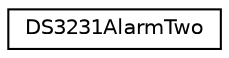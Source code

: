digraph "Graphical Class Hierarchy"
{
 // LATEX_PDF_SIZE
  edge [fontname="Helvetica",fontsize="10",labelfontname="Helvetica",labelfontsize="10"];
  node [fontname="Helvetica",fontsize="10",shape=record];
  rankdir="LR";
  Node0 [label="DS3231AlarmTwo",height=0.2,width=0.4,color="black", fillcolor="white", style="filled",URL="$classDS3231AlarmTwo.html",tooltip=" "];
}
